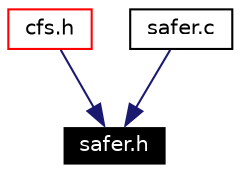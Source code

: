 digraph G
{
  edge [fontname="Helvetica",fontsize=10,labelfontname="Helvetica",labelfontsize=10];
  node [fontname="Helvetica",fontsize=10,shape=record];
  Node305 [label="safer.h",height=0.2,width=0.4,color="white", fillcolor="black", style="filled" fontcolor="white"];
  Node306 -> Node305 [color="midnightblue",fontsize=10,style="solid",fontname="Helvetica"];
  Node306 [label="cfs.h",height=0.2,width=0.4,color="red",URL="$cfs_8h.html"];
  Node320 -> Node305 [color="midnightblue",fontsize=10,style="solid",fontname="Helvetica"];
  Node320 [label="safer.c",height=0.2,width=0.4,color="black",URL="$safer_8c.html"];
}
